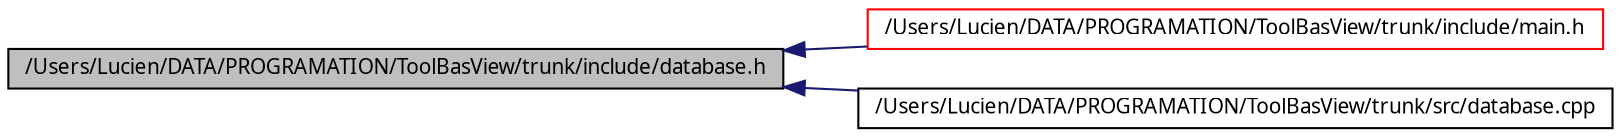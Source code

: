 digraph G
{
  edge [fontname="FreeSans.ttf",fontsize=10,labelfontname="FreeSans.ttf",labelfontsize=10];
  node [fontname="FreeSans.ttf",fontsize=10,shape=record];
  rankdir=LR;
  Node1 [label="/Users/Lucien/DATA/PROGRAMATION/ToolBasView/trunk/include/database.h",height=0.2,width=0.4,color="black", fillcolor="grey75", style="filled" fontcolor="black"];
  Node1 -> Node2 [dir=back,color="midnightblue",fontsize=10,style="solid"];
  Node2 [label="/Users/Lucien/DATA/PROGRAMATION/ToolBasView/trunk/include/main.h",height=0.2,width=0.4,color="red", fillcolor="white", style="filled",URL="$main_8h-source.html"];
  Node1 -> Node3 [dir=back,color="midnightblue",fontsize=10,style="solid"];
  Node3 [label="/Users/Lucien/DATA/PROGRAMATION/ToolBasView/trunk/src/database.cpp",height=0.2,width=0.4,color="black", fillcolor="white", style="filled",URL="$database_8cpp-source.html"];
}
